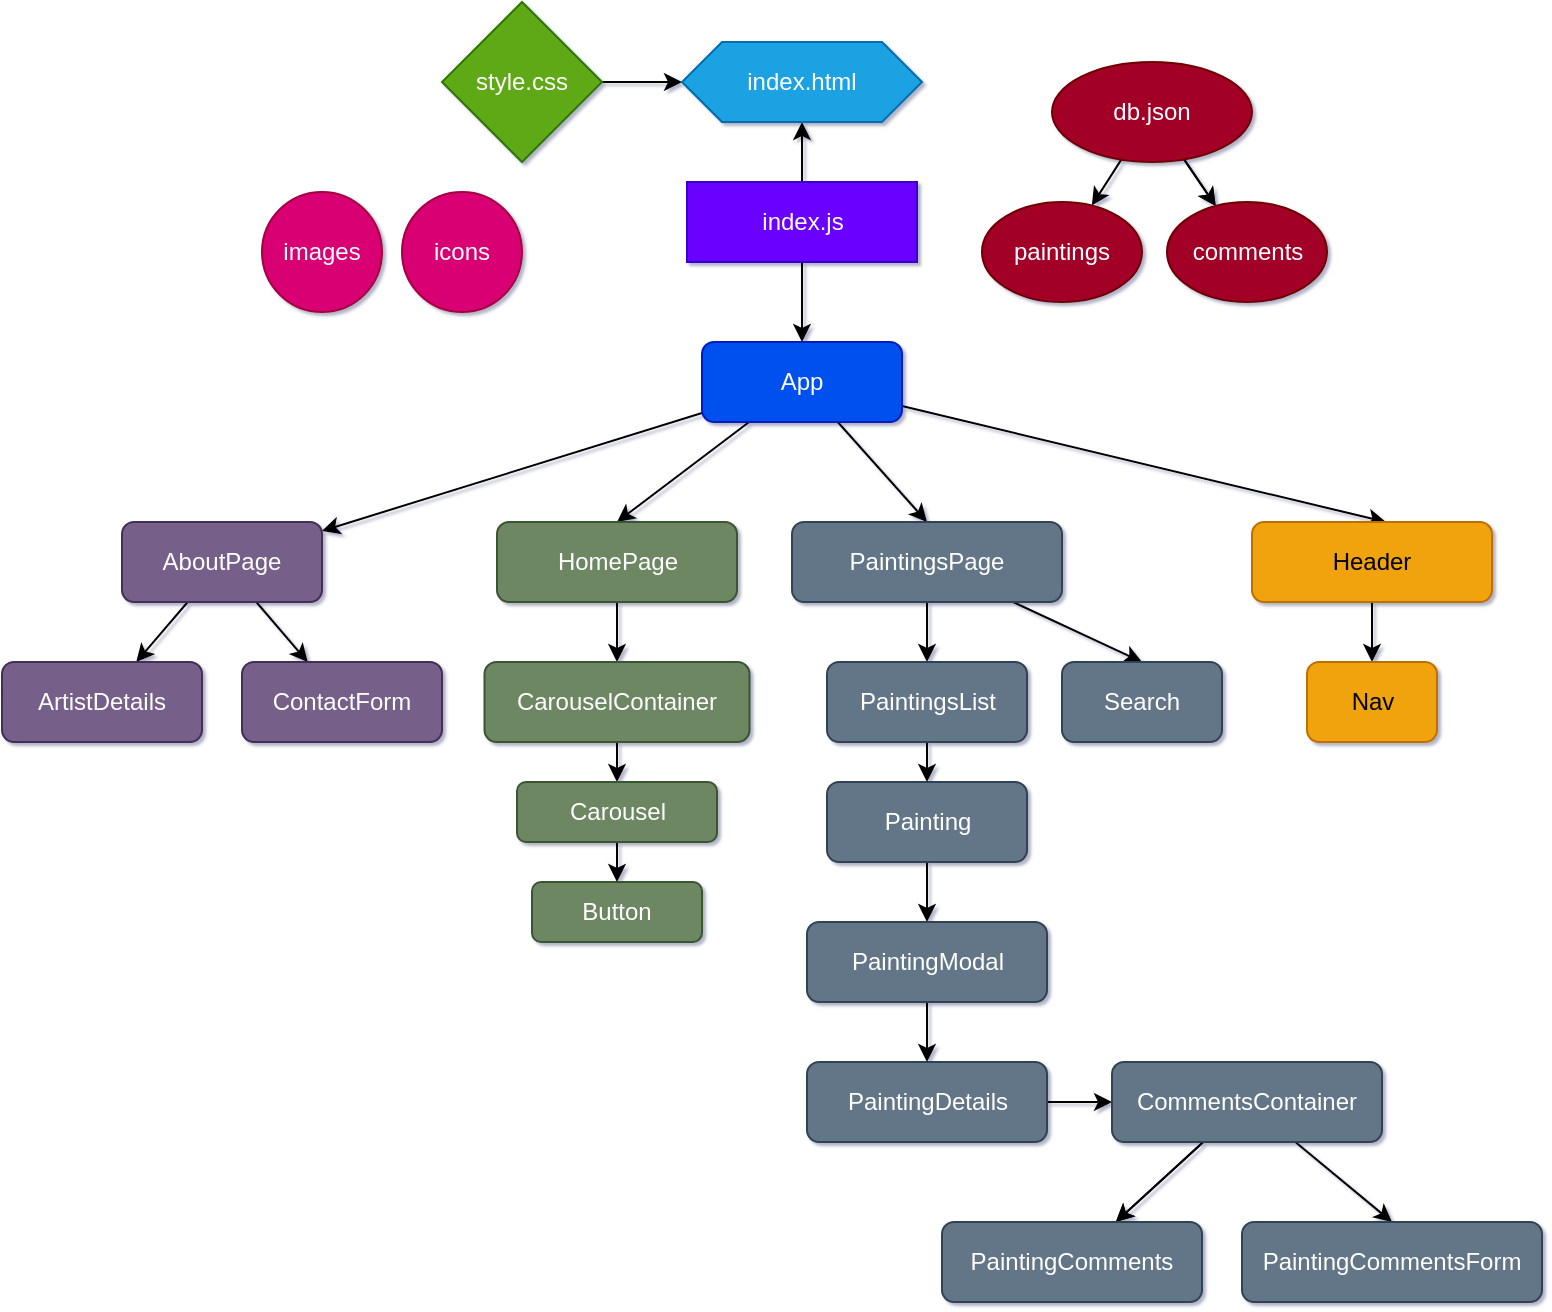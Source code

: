 <mxfile>
    <diagram id="5MJu-AYOTQI037vcw1Am" name="Page-1">
        <mxGraphModel dx="656" dy="1022" grid="1" gridSize="10" guides="1" tooltips="1" connect="1" arrows="1" fold="1" page="0" pageScale="1" pageWidth="850" pageHeight="1100" background="none" math="0" shadow="1">
            <root>
                <mxCell id="0"/>
                <mxCell id="1" parent="0"/>
                <mxCell id="8" style="edgeStyle=none;html=1;entryX=0.5;entryY=0;entryDx=0;entryDy=0;rounded=1;" parent="1" source="2" target="3" edge="1">
                    <mxGeometry relative="1" as="geometry"/>
                </mxCell>
                <mxCell id="13" style="edgeStyle=none;html=1;entryX=0.558;entryY=0;entryDx=0;entryDy=0;entryPerimeter=0;rounded=1;" parent="1" source="2" target="11" edge="1">
                    <mxGeometry relative="1" as="geometry"/>
                </mxCell>
                <mxCell id="30" style="edgeStyle=none;html=1;entryX=0.5;entryY=0;entryDx=0;entryDy=0;rounded=1;" parent="1" source="2" target="14" edge="1">
                    <mxGeometry relative="1" as="geometry"/>
                </mxCell>
                <mxCell id="32" value="" style="edgeStyle=none;html=1;rounded=1;" parent="1" source="2" target="31" edge="1">
                    <mxGeometry relative="1" as="geometry"/>
                </mxCell>
                <mxCell id="2" value="App" style="rounded=1;whiteSpace=wrap;html=1;fillColor=#0050ef;strokeColor=#001DBC;fontColor=#ffffff;" parent="1" vertex="1">
                    <mxGeometry x="380" y="30" width="100" height="40" as="geometry"/>
                </mxCell>
                <mxCell id="50" style="edgeStyle=none;html=1;entryX=0.5;entryY=0;entryDx=0;entryDy=0;rounded=1;" parent="1" source="3" target="49" edge="1">
                    <mxGeometry relative="1" as="geometry"/>
                </mxCell>
                <mxCell id="81" value="" style="edgeStyle=none;html=1;" edge="1" parent="1" source="3" target="80">
                    <mxGeometry relative="1" as="geometry"/>
                </mxCell>
                <mxCell id="3" value="PaintingsPage" style="rounded=1;whiteSpace=wrap;html=1;fillColor=#647687;fontColor=#ffffff;strokeColor=#314354;" parent="1" vertex="1">
                    <mxGeometry x="425" y="120" width="135" height="40" as="geometry"/>
                </mxCell>
                <mxCell id="39" value="" style="edgeStyle=none;html=1;rounded=1;" parent="1" source="4" target="38" edge="1">
                    <mxGeometry relative="1" as="geometry"/>
                </mxCell>
                <mxCell id="4" value="Painting" style="rounded=1;whiteSpace=wrap;html=1;fillColor=#647687;fontColor=#ffffff;strokeColor=#314354;" parent="1" vertex="1">
                    <mxGeometry x="442.5" y="250" width="100" height="40" as="geometry"/>
                </mxCell>
                <mxCell id="47" value="" style="edgeStyle=none;html=1;rounded=1;" parent="1" source="11" target="46" edge="1">
                    <mxGeometry relative="1" as="geometry"/>
                </mxCell>
                <mxCell id="11" value="Header" style="rounded=1;whiteSpace=wrap;html=1;fillColor=#f0a30a;fontColor=#000000;strokeColor=#BD7000;" parent="1" vertex="1">
                    <mxGeometry x="655" y="120" width="120" height="40" as="geometry"/>
                </mxCell>
                <mxCell id="22" value="" style="edgeStyle=none;html=1;rounded=1;" parent="1" source="14" target="21" edge="1">
                    <mxGeometry relative="1" as="geometry"/>
                </mxCell>
                <mxCell id="14" value="HomePage" style="rounded=1;whiteSpace=wrap;html=1;fillColor=#6d8764;fontColor=#ffffff;strokeColor=#3A5431;" parent="1" vertex="1">
                    <mxGeometry x="277.5" y="120" width="120" height="40" as="geometry"/>
                </mxCell>
                <mxCell id="18" value="" style="edgeStyle=none;html=1;rounded=1;" parent="1" source="15" target="17" edge="1">
                    <mxGeometry relative="1" as="geometry"/>
                </mxCell>
                <mxCell id="15" value="PaintingDetails" style="whiteSpace=wrap;html=1;rounded=1;fillColor=#647687;fontColor=#ffffff;strokeColor=#314354;" parent="1" vertex="1">
                    <mxGeometry x="432.5" y="390" width="120" height="40" as="geometry"/>
                </mxCell>
                <mxCell id="42" value="" style="edgeStyle=none;html=1;rounded=1;" parent="1" source="17" target="41" edge="1">
                    <mxGeometry relative="1" as="geometry"/>
                </mxCell>
                <mxCell id="43" value="" style="edgeStyle=none;html=1;rounded=1;" parent="1" source="17" target="41" edge="1">
                    <mxGeometry relative="1" as="geometry"/>
                </mxCell>
                <mxCell id="44" style="edgeStyle=none;html=1;entryX=0.5;entryY=0;entryDx=0;entryDy=0;rounded=1;" parent="1" source="17" target="19" edge="1">
                    <mxGeometry relative="1" as="geometry"/>
                </mxCell>
                <mxCell id="17" value="CommentsContainer" style="whiteSpace=wrap;html=1;rounded=1;fillColor=#647687;fontColor=#ffffff;strokeColor=#314354;" parent="1" vertex="1">
                    <mxGeometry x="585" y="390" width="135" height="40" as="geometry"/>
                </mxCell>
                <mxCell id="19" value="PaintingCommentsForm" style="whiteSpace=wrap;html=1;rounded=1;fillColor=#647687;fontColor=#ffffff;strokeColor=#314354;" parent="1" vertex="1">
                    <mxGeometry x="650" y="470" width="150" height="40" as="geometry"/>
                </mxCell>
                <mxCell id="28" value="" style="edgeStyle=none;html=1;rounded=1;" parent="1" source="21" target="27" edge="1">
                    <mxGeometry relative="1" as="geometry"/>
                </mxCell>
                <mxCell id="21" value="CarouselContainer" style="whiteSpace=wrap;html=1;rounded=1;fillColor=#6d8764;fontColor=#ffffff;strokeColor=#3A5431;" parent="1" vertex="1">
                    <mxGeometry x="271.25" y="190" width="132.5" height="40" as="geometry"/>
                </mxCell>
                <mxCell id="23" value="Button" style="whiteSpace=wrap;html=1;rounded=1;fillColor=#6d8764;fontColor=#ffffff;strokeColor=#3A5431;" parent="1" vertex="1">
                    <mxGeometry x="295" y="300" width="85" height="30" as="geometry"/>
                </mxCell>
                <mxCell id="29" value="" style="edgeStyle=none;html=1;rounded=1;" parent="1" source="27" target="23" edge="1">
                    <mxGeometry relative="1" as="geometry"/>
                </mxCell>
                <mxCell id="27" value="Carousel" style="rounded=1;whiteSpace=wrap;html=1;fillColor=#6d8764;fontColor=#ffffff;strokeColor=#3A5431;" parent="1" vertex="1">
                    <mxGeometry x="287.5" y="250" width="100" height="30" as="geometry"/>
                </mxCell>
                <mxCell id="34" value="" style="edgeStyle=none;html=1;rounded=1;" parent="1" source="31" target="33" edge="1">
                    <mxGeometry relative="1" as="geometry"/>
                </mxCell>
                <mxCell id="36" value="" style="edgeStyle=none;html=1;rounded=1;" parent="1" source="31" target="35" edge="1">
                    <mxGeometry relative="1" as="geometry"/>
                </mxCell>
                <mxCell id="31" value="AboutPage" style="rounded=1;whiteSpace=wrap;html=1;fillColor=#76608a;fontColor=#ffffff;strokeColor=#432D57;" parent="1" vertex="1">
                    <mxGeometry x="90" y="120" width="100" height="40" as="geometry"/>
                </mxCell>
                <mxCell id="33" value="ArtistDetails" style="rounded=1;whiteSpace=wrap;html=1;fillColor=#76608a;fontColor=#ffffff;strokeColor=#432D57;" parent="1" vertex="1">
                    <mxGeometry x="30" y="190" width="100" height="40" as="geometry"/>
                </mxCell>
                <mxCell id="35" value="ContactForm" style="rounded=1;whiteSpace=wrap;html=1;fillColor=#76608a;fontColor=#ffffff;strokeColor=#432D57;" parent="1" vertex="1">
                    <mxGeometry x="150" y="190" width="100" height="40" as="geometry"/>
                </mxCell>
                <mxCell id="40" value="" style="edgeStyle=none;html=1;rounded=1;" parent="1" source="38" target="15" edge="1">
                    <mxGeometry relative="1" as="geometry"/>
                </mxCell>
                <mxCell id="38" value="PaintingModal" style="rounded=1;whiteSpace=wrap;html=1;fillColor=#647687;fontColor=#ffffff;strokeColor=#314354;" parent="1" vertex="1">
                    <mxGeometry x="432.5" y="320" width="120" height="40" as="geometry"/>
                </mxCell>
                <mxCell id="41" value="PaintingComments" style="whiteSpace=wrap;html=1;rounded=1;fillColor=#647687;fontColor=#ffffff;strokeColor=#314354;" parent="1" vertex="1">
                    <mxGeometry x="500" y="470" width="130" height="40" as="geometry"/>
                </mxCell>
                <mxCell id="46" value="Nav" style="rounded=1;whiteSpace=wrap;html=1;fillColor=#f0a30a;fontColor=#000000;strokeColor=#BD7000;" parent="1" vertex="1">
                    <mxGeometry x="682.5" y="190" width="65" height="40" as="geometry"/>
                </mxCell>
                <mxCell id="49" value="Search" style="rounded=1;whiteSpace=wrap;html=1;fillColor=#647687;fontColor=#ffffff;strokeColor=#314354;" parent="1" vertex="1">
                    <mxGeometry x="560" y="190" width="80" height="40" as="geometry"/>
                </mxCell>
                <mxCell id="63" value="" style="edgeStyle=none;html=1;" parent="1" source="51" target="62" edge="1">
                    <mxGeometry relative="1" as="geometry"/>
                </mxCell>
                <mxCell id="64" value="" style="edgeStyle=none;html=1;" parent="1" source="51" target="62" edge="1">
                    <mxGeometry relative="1" as="geometry"/>
                </mxCell>
                <mxCell id="67" value="" style="edgeStyle=none;html=1;" parent="1" source="51" target="66" edge="1">
                    <mxGeometry relative="1" as="geometry"/>
                </mxCell>
                <mxCell id="51" value="db.json" style="ellipse;whiteSpace=wrap;html=1;rounded=1;fillColor=#a20025;fontColor=#ffffff;strokeColor=#6F0000;" parent="1" vertex="1">
                    <mxGeometry x="555" y="-110" width="100" height="50" as="geometry"/>
                </mxCell>
                <mxCell id="54" value="" style="edgeStyle=none;html=1;" parent="1" source="53" target="2" edge="1">
                    <mxGeometry relative="1" as="geometry"/>
                </mxCell>
                <mxCell id="76" value="" style="edgeStyle=none;html=1;" parent="1" source="53" target="69" edge="1">
                    <mxGeometry relative="1" as="geometry"/>
                </mxCell>
                <mxCell id="53" value="index.js" style="rounded=0;whiteSpace=wrap;html=1;fillColor=#6a00ff;fontColor=#ffffff;strokeColor=#3700CC;" parent="1" vertex="1">
                    <mxGeometry x="372.5" y="-50" width="115" height="40" as="geometry"/>
                </mxCell>
                <mxCell id="62" value="comments" style="ellipse;whiteSpace=wrap;html=1;rounded=1;fillColor=#a20025;fontColor=#ffffff;strokeColor=#6F0000;" parent="1" vertex="1">
                    <mxGeometry x="612.5" y="-40" width="80" height="50" as="geometry"/>
                </mxCell>
                <mxCell id="66" value="paintings" style="ellipse;whiteSpace=wrap;html=1;rounded=1;fillColor=#a20025;fontColor=#ffffff;strokeColor=#6F0000;" parent="1" vertex="1">
                    <mxGeometry x="520" y="-40" width="80" height="50" as="geometry"/>
                </mxCell>
                <mxCell id="72" style="edgeStyle=none;html=1;exitX=1;exitY=0.5;exitDx=0;exitDy=0;entryX=0;entryY=0.5;entryDx=0;entryDy=0;" parent="1" source="68" target="69" edge="1">
                    <mxGeometry relative="1" as="geometry"/>
                </mxCell>
                <mxCell id="68" value="style.css" style="rhombus;whiteSpace=wrap;html=1;fillColor=#60a917;fontColor=#ffffff;strokeColor=#2D7600;" parent="1" vertex="1">
                    <mxGeometry x="250" y="-140" width="80" height="80" as="geometry"/>
                </mxCell>
                <mxCell id="69" value="index.html" style="shape=hexagon;perimeter=hexagonPerimeter2;whiteSpace=wrap;html=1;fixedSize=1;fillColor=#1ba1e2;fontColor=#ffffff;strokeColor=#006EAF;" parent="1" vertex="1">
                    <mxGeometry x="370" y="-120" width="120" height="40" as="geometry"/>
                </mxCell>
                <mxCell id="77" value="images" style="ellipse;whiteSpace=wrap;html=1;aspect=fixed;fillColor=#d80073;fontColor=#ffffff;strokeColor=#A50040;" parent="1" vertex="1">
                    <mxGeometry x="160" y="-45" width="60" height="60" as="geometry"/>
                </mxCell>
                <mxCell id="78" value="icons" style="ellipse;whiteSpace=wrap;html=1;aspect=fixed;fillColor=#d80073;fontColor=#ffffff;strokeColor=#A50040;" parent="1" vertex="1">
                    <mxGeometry x="230" y="-45" width="60" height="60" as="geometry"/>
                </mxCell>
                <mxCell id="85" style="edgeStyle=none;html=1;entryX=0.5;entryY=0;entryDx=0;entryDy=0;" edge="1" parent="1" source="80" target="4">
                    <mxGeometry relative="1" as="geometry"/>
                </mxCell>
                <mxCell id="80" value="PaintingsList" style="rounded=1;whiteSpace=wrap;html=1;fillColor=#647687;fontColor=#ffffff;strokeColor=#314354;" vertex="1" parent="1">
                    <mxGeometry x="442.5" y="190" width="100" height="40" as="geometry"/>
                </mxCell>
            </root>
        </mxGraphModel>
    </diagram>
</mxfile>